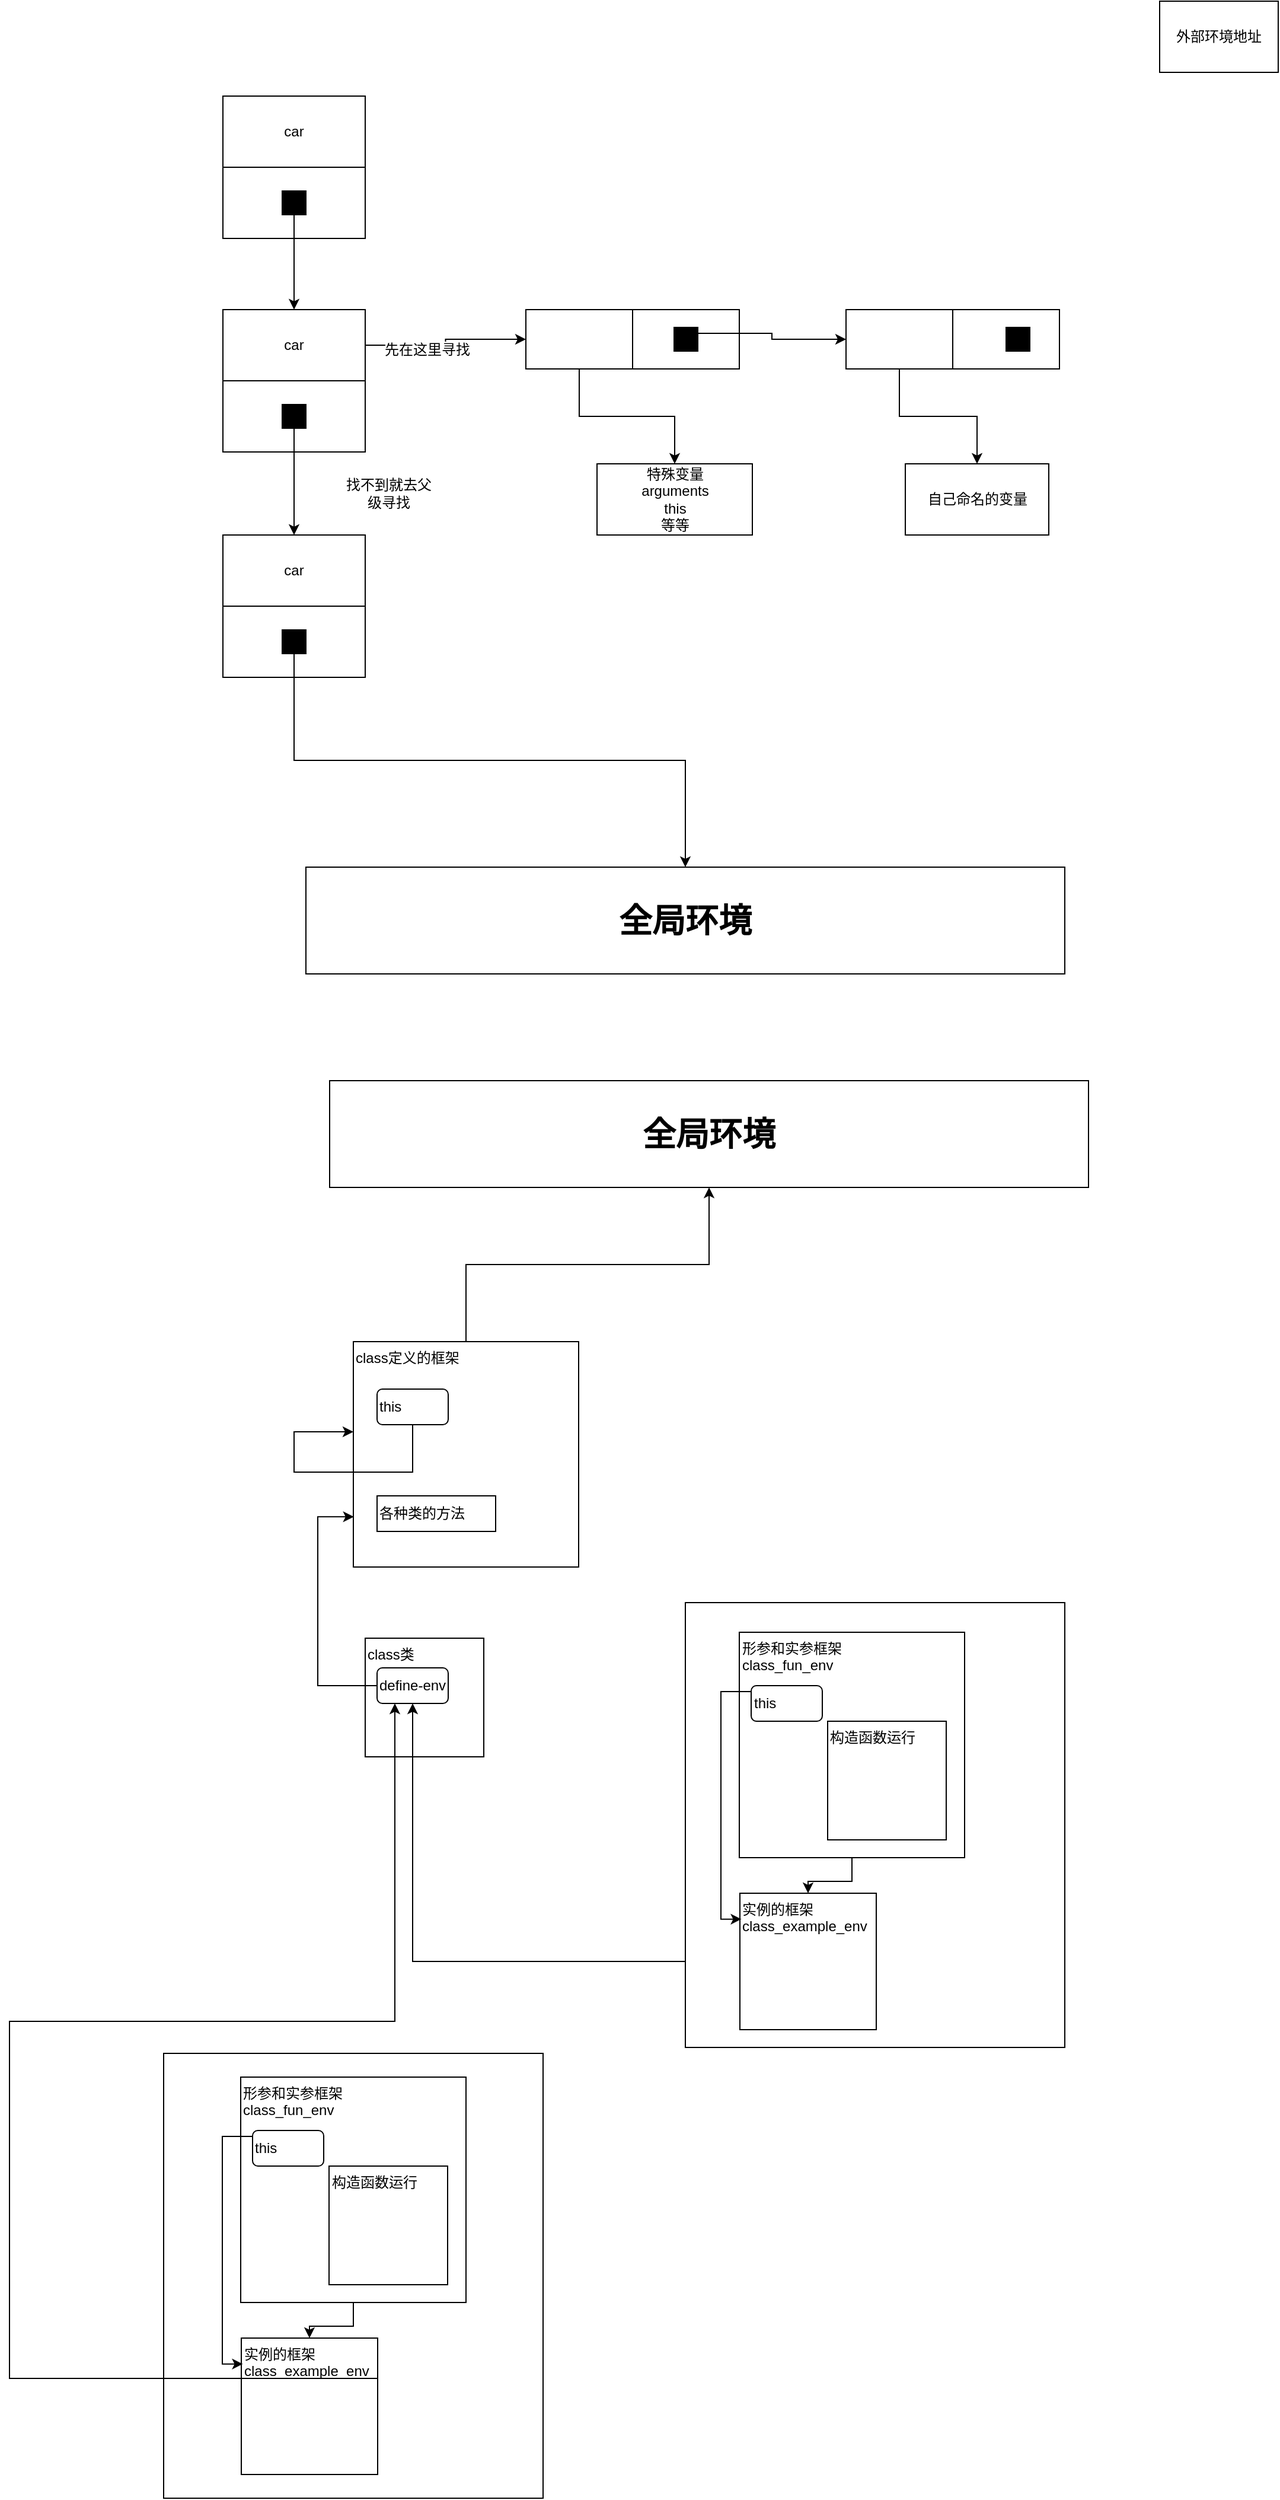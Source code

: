 <mxfile version="12.2.4" pages="1"><diagram id="23lJszqmC5qA8V5MJ0Pk" name="第 1 页"><mxGraphModel dx="1846" dy="1840" grid="1" gridSize="10" guides="1" tooltips="1" connect="1" arrows="1" fold="1" page="1" pageScale="1" pageWidth="827" pageHeight="1169" math="0" shadow="0"><root><mxCell id="0"/><mxCell id="1" parent="0"/><mxCell id="13" value="&lt;span style=&quot;white-space: normal&quot;&gt;特殊变量&lt;/span&gt;&lt;br style=&quot;white-space: normal&quot;&gt;&lt;span style=&quot;white-space: normal&quot;&gt;arguments&lt;/span&gt;&lt;br style=&quot;white-space: normal&quot;&gt;&lt;span style=&quot;white-space: normal&quot;&gt;this&lt;/span&gt;&lt;br style=&quot;white-space: normal&quot;&gt;&lt;span style=&quot;white-space: normal&quot;&gt;等等&lt;/span&gt;" style="rounded=0;whiteSpace=wrap;html=1;" parent="1" vertex="1"><mxGeometry x="55.5" y="310" width="131" height="60" as="geometry"/></mxCell><mxCell id="14" value="自己命名的变量" style="rounded=0;whiteSpace=wrap;html=1;" parent="1" vertex="1"><mxGeometry x="315.5" y="310" width="121" height="60" as="geometry"/></mxCell><mxCell id="15" style="edgeStyle=orthogonalEdgeStyle;rounded=0;orthogonalLoop=1;jettySize=auto;html=1;exitX=0.5;exitY=1;exitDx=0;exitDy=0;entryX=0.5;entryY=0;entryDx=0;entryDy=0;" parent="1" source="8" target="14" edge="1"><mxGeometry relative="1" as="geometry"/></mxCell><mxCell id="16" style="edgeStyle=orthogonalEdgeStyle;rounded=0;orthogonalLoop=1;jettySize=auto;html=1;exitX=0.5;exitY=1;exitDx=0;exitDy=0;entryX=0.5;entryY=0;entryDx=0;entryDy=0;" parent="1" source="2" target="13" edge="1"><mxGeometry relative="1" as="geometry"/></mxCell><mxCell id="17" value="外部环境地址" style="rounded=0;whiteSpace=wrap;html=1;" parent="1" vertex="1"><mxGeometry x="530" y="-80" width="100" height="60" as="geometry"/></mxCell><mxCell id="40" value="" style="group" parent="1" vertex="1" connectable="0"><mxGeometry x="-260" y="180" width="120" height="120" as="geometry"/></mxCell><mxCell id="39" value="" style="group" parent="40" vertex="1" connectable="0"><mxGeometry width="120" height="120" as="geometry"/></mxCell><mxCell id="27" value="" style="group" parent="39" vertex="1" connectable="0"><mxGeometry width="120" height="120" as="geometry"/></mxCell><mxCell id="25" value="car" style="rounded=0;whiteSpace=wrap;html=1;" parent="27" vertex="1"><mxGeometry width="120" height="60" as="geometry"/></mxCell><mxCell id="26" value="" style="rounded=0;whiteSpace=wrap;html=1;" parent="27" vertex="1"><mxGeometry y="60" width="120" height="60" as="geometry"/></mxCell><mxCell id="36" value="" style="rounded=0;whiteSpace=wrap;html=1;fillColor=#000000;" parent="27" vertex="1"><mxGeometry x="50" y="80" width="20" height="20" as="geometry"/></mxCell><mxCell id="41" value="" style="group" parent="1" vertex="1" connectable="0"><mxGeometry x="-260" y="370" width="120" height="120" as="geometry"/></mxCell><mxCell id="42" value="" style="group" parent="41" vertex="1" connectable="0"><mxGeometry width="120" height="120" as="geometry"/></mxCell><mxCell id="43" value="" style="group" parent="42" vertex="1" connectable="0"><mxGeometry width="120" height="120" as="geometry"/></mxCell><mxCell id="44" value="car" style="rounded=0;whiteSpace=wrap;html=1;" parent="43" vertex="1"><mxGeometry width="120" height="60" as="geometry"/></mxCell><mxCell id="45" value="" style="rounded=0;whiteSpace=wrap;html=1;" parent="43" vertex="1"><mxGeometry y="60" width="120" height="60" as="geometry"/></mxCell><mxCell id="46" value="" style="rounded=0;whiteSpace=wrap;html=1;fillColor=#000000;" parent="43" vertex="1"><mxGeometry x="50" y="80" width="20" height="20" as="geometry"/></mxCell><mxCell id="53" value="" style="group" parent="1" vertex="1" connectable="0"><mxGeometry x="-4.5" y="180" width="180" height="50" as="geometry"/></mxCell><mxCell id="6" value="" style="group" parent="53" vertex="1" connectable="0"><mxGeometry width="180" height="50" as="geometry"/></mxCell><mxCell id="2" value="" style="rounded=0;whiteSpace=wrap;html=1;" parent="6" vertex="1"><mxGeometry width="90" height="50" as="geometry"/></mxCell><mxCell id="3" value="" style="rounded=0;whiteSpace=wrap;html=1;" parent="6" vertex="1"><mxGeometry x="90" width="90" height="50" as="geometry"/></mxCell><mxCell id="37" value="" style="rounded=0;whiteSpace=wrap;html=1;fillColor=#000000;" parent="6" vertex="1"><mxGeometry x="125" y="15" width="20" height="20" as="geometry"/></mxCell><mxCell id="54" value="" style="group" parent="1" vertex="1" connectable="0"><mxGeometry x="265.5" y="180" width="180" height="50" as="geometry"/></mxCell><mxCell id="7" value="" style="group" parent="54" vertex="1" connectable="0"><mxGeometry width="180" height="50" as="geometry"/></mxCell><mxCell id="8" value="" style="rounded=0;whiteSpace=wrap;html=1;" parent="7" vertex="1"><mxGeometry width="90" height="50" as="geometry"/></mxCell><mxCell id="9" value="" style="rounded=0;whiteSpace=wrap;html=1;" parent="7" vertex="1"><mxGeometry x="90" width="90" height="50" as="geometry"/></mxCell><mxCell id="38" value="" style="rounded=0;whiteSpace=wrap;html=1;fillColor=#000000;" parent="7" vertex="1"><mxGeometry x="135" y="15" width="20" height="20" as="geometry"/></mxCell><mxCell id="55" style="edgeStyle=orthogonalEdgeStyle;rounded=0;orthogonalLoop=1;jettySize=auto;html=1;exitX=0.5;exitY=1;exitDx=0;exitDy=0;entryX=0.5;entryY=0;entryDx=0;entryDy=0;" parent="1" source="36" target="44" edge="1"><mxGeometry relative="1" as="geometry"/></mxCell><mxCell id="59" style="edgeStyle=orthogonalEdgeStyle;rounded=0;orthogonalLoop=1;jettySize=auto;html=1;exitX=1;exitY=0.25;exitDx=0;exitDy=0;entryX=0;entryY=0.5;entryDx=0;entryDy=0;" parent="1" source="37" target="8" edge="1"><mxGeometry relative="1" as="geometry"/></mxCell><mxCell id="69" value="&lt;font style=&quot;font-size: 28px&quot;&gt;&lt;b&gt;全局环境&lt;/b&gt;&lt;/font&gt;" style="rounded=0;whiteSpace=wrap;html=1;fillColor=#FFFFFF;" parent="1" vertex="1"><mxGeometry x="-190" y="650" width="640" height="90" as="geometry"/></mxCell><mxCell id="70" style="edgeStyle=orthogonalEdgeStyle;rounded=0;orthogonalLoop=1;jettySize=auto;html=1;exitX=0.5;exitY=1;exitDx=0;exitDy=0;entryX=0.5;entryY=0;entryDx=0;entryDy=0;" parent="1" source="46" target="69" edge="1"><mxGeometry relative="1" as="geometry"/></mxCell><mxCell id="72" value="" style="group" parent="1" vertex="1" connectable="0"><mxGeometry x="-260" width="120" height="120" as="geometry"/></mxCell><mxCell id="73" value="" style="group" parent="72" vertex="1" connectable="0"><mxGeometry width="120" height="120" as="geometry"/></mxCell><mxCell id="74" value="" style="group" parent="73" vertex="1" connectable="0"><mxGeometry width="120" height="120" as="geometry"/></mxCell><mxCell id="75" value="car" style="rounded=0;whiteSpace=wrap;html=1;" parent="74" vertex="1"><mxGeometry width="120" height="60" as="geometry"/></mxCell><mxCell id="76" value="" style="rounded=0;whiteSpace=wrap;html=1;" parent="74" vertex="1"><mxGeometry y="60" width="120" height="60" as="geometry"/></mxCell><mxCell id="77" value="" style="rounded=0;whiteSpace=wrap;html=1;fillColor=#000000;" parent="74" vertex="1"><mxGeometry x="50" y="80" width="20" height="20" as="geometry"/></mxCell><mxCell id="78" style="edgeStyle=orthogonalEdgeStyle;rounded=0;orthogonalLoop=1;jettySize=auto;html=1;exitX=0.5;exitY=1;exitDx=0;exitDy=0;" parent="1" source="77" target="25" edge="1"><mxGeometry relative="1" as="geometry"/></mxCell><mxCell id="79" style="edgeStyle=orthogonalEdgeStyle;rounded=0;orthogonalLoop=1;jettySize=auto;html=1;exitX=1;exitY=0.5;exitDx=0;exitDy=0;" parent="1" source="25" target="2" edge="1"><mxGeometry relative="1" as="geometry"/></mxCell><mxCell id="80" value="先在这里寻找" style="text;html=1;resizable=0;points=[];align=center;verticalAlign=middle;labelBackgroundColor=#ffffff;" parent="79" vertex="1" connectable="0"><mxGeometry x="-0.27" y="-4" relative="1" as="geometry"><mxPoint as="offset"/></mxGeometry></mxCell><mxCell id="81" value="找不到就去父级寻找" style="text;html=1;strokeColor=none;fillColor=none;align=center;verticalAlign=middle;whiteSpace=wrap;rounded=0;" parent="1" vertex="1"><mxGeometry x="-160" y="300" width="80" height="70" as="geometry"/></mxCell><mxCell id="84" style="edgeStyle=orthogonalEdgeStyle;rounded=0;orthogonalLoop=1;jettySize=auto;html=1;entryX=0.5;entryY=1;entryDx=0;entryDy=0;" edge="1" parent="1" source="82" target="83"><mxGeometry relative="1" as="geometry"/></mxCell><mxCell id="82" value="class定义的框架" style="whiteSpace=wrap;html=1;aspect=fixed;align=left;verticalAlign=top;" vertex="1" parent="1"><mxGeometry x="-150" y="1050" width="190" height="190" as="geometry"/></mxCell><mxCell id="83" value="&lt;font style=&quot;font-size: 28px&quot;&gt;&lt;b&gt;全局环境&lt;/b&gt;&lt;/font&gt;" style="rounded=0;whiteSpace=wrap;html=1;fillColor=#FFFFFF;" vertex="1" parent="1"><mxGeometry x="-170" y="830" width="640" height="90" as="geometry"/></mxCell><mxCell id="86" style="edgeStyle=orthogonalEdgeStyle;rounded=0;orthogonalLoop=1;jettySize=auto;html=1;" edge="1" parent="1" source="85"><mxGeometry relative="1" as="geometry"><mxPoint x="-150" y="1126" as="targetPoint"/><Array as="points"><mxPoint x="-100" y="1160"/><mxPoint x="-200" y="1160"/><mxPoint x="-200" y="1126"/><mxPoint x="-150" y="1126"/></Array></mxGeometry></mxCell><mxCell id="85" value="this" style="rounded=1;whiteSpace=wrap;html=1;align=left;" vertex="1" parent="1"><mxGeometry x="-130" y="1090" width="60" height="30" as="geometry"/></mxCell><mxCell id="87" value="各种类的方法" style="rounded=0;whiteSpace=wrap;html=1;align=left;" vertex="1" parent="1"><mxGeometry x="-130" y="1180" width="100" height="30" as="geometry"/></mxCell><mxCell id="88" value="class类&lt;br&gt;&lt;br&gt;" style="whiteSpace=wrap;html=1;aspect=fixed;align=left;verticalAlign=top;" vertex="1" parent="1"><mxGeometry x="-140" y="1300" width="100" height="100" as="geometry"/></mxCell><mxCell id="92" style="edgeStyle=orthogonalEdgeStyle;rounded=0;orthogonalLoop=1;jettySize=auto;html=1;entryX=0.002;entryY=0.777;entryDx=0;entryDy=0;entryPerimeter=0;" edge="1" parent="1" source="89" target="82"><mxGeometry relative="1" as="geometry"><Array as="points"><mxPoint x="-180" y="1340"/><mxPoint x="-180" y="1198"/></Array></mxGeometry></mxCell><mxCell id="89" value="define-env" style="rounded=1;whiteSpace=wrap;html=1;align=left;" vertex="1" parent="1"><mxGeometry x="-130" y="1325" width="60" height="30" as="geometry"/></mxCell><mxCell id="96" style="edgeStyle=orthogonalEdgeStyle;rounded=0;orthogonalLoop=1;jettySize=auto;html=1;" edge="1" parent="1" source="95" target="89"><mxGeometry relative="1" as="geometry"/></mxCell><mxCell id="115" value="" style="group" vertex="1" connectable="0" parent="1"><mxGeometry x="130" y="1270" width="320" height="375" as="geometry"/></mxCell><mxCell id="107" value="" style="rounded=0;whiteSpace=wrap;html=1;align=left;" vertex="1" parent="115"><mxGeometry width="320" height="375" as="geometry"/></mxCell><mxCell id="94" value="形参和实参框架&lt;br&gt;class_fun_env" style="whiteSpace=wrap;html=1;aspect=fixed;align=left;verticalAlign=top;" vertex="1" parent="115"><mxGeometry x="45.5" y="25" width="190" height="190" as="geometry"/></mxCell><mxCell id="93" value="构造函数运行" style="whiteSpace=wrap;html=1;aspect=fixed;align=left;verticalAlign=top;" vertex="1" parent="115"><mxGeometry x="120" y="100" width="100" height="100" as="geometry"/></mxCell><mxCell id="95" value="实例的框架&lt;br&gt;class_example_env&lt;br&gt;" style="whiteSpace=wrap;html=1;aspect=fixed;align=left;verticalAlign=top;" vertex="1" parent="115"><mxGeometry x="46" y="245" width="115" height="115" as="geometry"/></mxCell><mxCell id="114" style="edgeStyle=orthogonalEdgeStyle;rounded=0;orthogonalLoop=1;jettySize=auto;html=1;exitX=0.5;exitY=1;exitDx=0;exitDy=0;entryX=0.5;entryY=0;entryDx=0;entryDy=0;" edge="1" parent="115" source="94" target="95"><mxGeometry relative="1" as="geometry"/></mxCell><mxCell id="98" style="edgeStyle=orthogonalEdgeStyle;rounded=0;orthogonalLoop=1;jettySize=auto;html=1;entryX=0.011;entryY=0.19;entryDx=0;entryDy=0;entryPerimeter=0;" edge="1" parent="115" source="97" target="95"><mxGeometry relative="1" as="geometry"><Array as="points"><mxPoint x="30" y="75"/><mxPoint x="30" y="267"/></Array></mxGeometry></mxCell><mxCell id="97" value="this" style="rounded=1;whiteSpace=wrap;html=1;align=left;" vertex="1" parent="115"><mxGeometry x="55.5" y="70" width="60" height="30" as="geometry"/></mxCell><mxCell id="116" value="" style="group" vertex="1" connectable="0" parent="1"><mxGeometry x="-310" y="1650" width="320" height="375" as="geometry"/></mxCell><mxCell id="108" value="" style="rounded=0;whiteSpace=wrap;html=1;align=left;" vertex="1" parent="116"><mxGeometry width="320" height="375" as="geometry"/></mxCell><mxCell id="102" value="形参和实参框架&lt;br&gt;class_fun_env" style="whiteSpace=wrap;html=1;aspect=fixed;align=left;verticalAlign=top;" vertex="1" parent="116"><mxGeometry x="65" y="20" width="190" height="190" as="geometry"/></mxCell><mxCell id="103" value="构造函数运行" style="whiteSpace=wrap;html=1;aspect=fixed;align=left;verticalAlign=top;" vertex="1" parent="116"><mxGeometry x="139.5" y="95" width="100" height="100" as="geometry"/></mxCell><mxCell id="104" value="实例的框架&lt;br&gt;class_example_env&lt;br&gt;" style="whiteSpace=wrap;html=1;aspect=fixed;align=left;verticalAlign=top;" vertex="1" parent="116"><mxGeometry x="65.5" y="240" width="115" height="115" as="geometry"/></mxCell><mxCell id="113" style="edgeStyle=orthogonalEdgeStyle;rounded=0;orthogonalLoop=1;jettySize=auto;html=1;exitX=0.5;exitY=1;exitDx=0;exitDy=0;" edge="1" parent="116" source="102" target="104"><mxGeometry relative="1" as="geometry"/></mxCell><mxCell id="105" style="edgeStyle=orthogonalEdgeStyle;rounded=0;orthogonalLoop=1;jettySize=auto;html=1;entryX=0.011;entryY=0.19;entryDx=0;entryDy=0;entryPerimeter=0;" edge="1" parent="116" source="106" target="104"><mxGeometry relative="1" as="geometry"><Array as="points"><mxPoint x="49.5" y="70"/><mxPoint x="49.5" y="262"/></Array></mxGeometry></mxCell><mxCell id="106" value="this" style="rounded=1;whiteSpace=wrap;html=1;align=left;" vertex="1" parent="116"><mxGeometry x="75" y="65" width="60" height="30" as="geometry"/></mxCell><mxCell id="112" style="edgeStyle=orthogonalEdgeStyle;rounded=0;orthogonalLoop=1;jettySize=auto;html=1;exitX=0.999;exitY=0.296;exitDx=0;exitDy=0;entryX=0.25;entryY=1;entryDx=0;entryDy=0;exitPerimeter=0;" edge="1" parent="1" source="104" target="89"><mxGeometry relative="1" as="geometry"><Array as="points"><mxPoint x="-440" y="1924"/><mxPoint x="-440" y="1623"/><mxPoint x="-115" y="1623"/></Array></mxGeometry></mxCell></root></mxGraphModel></diagram></mxfile>